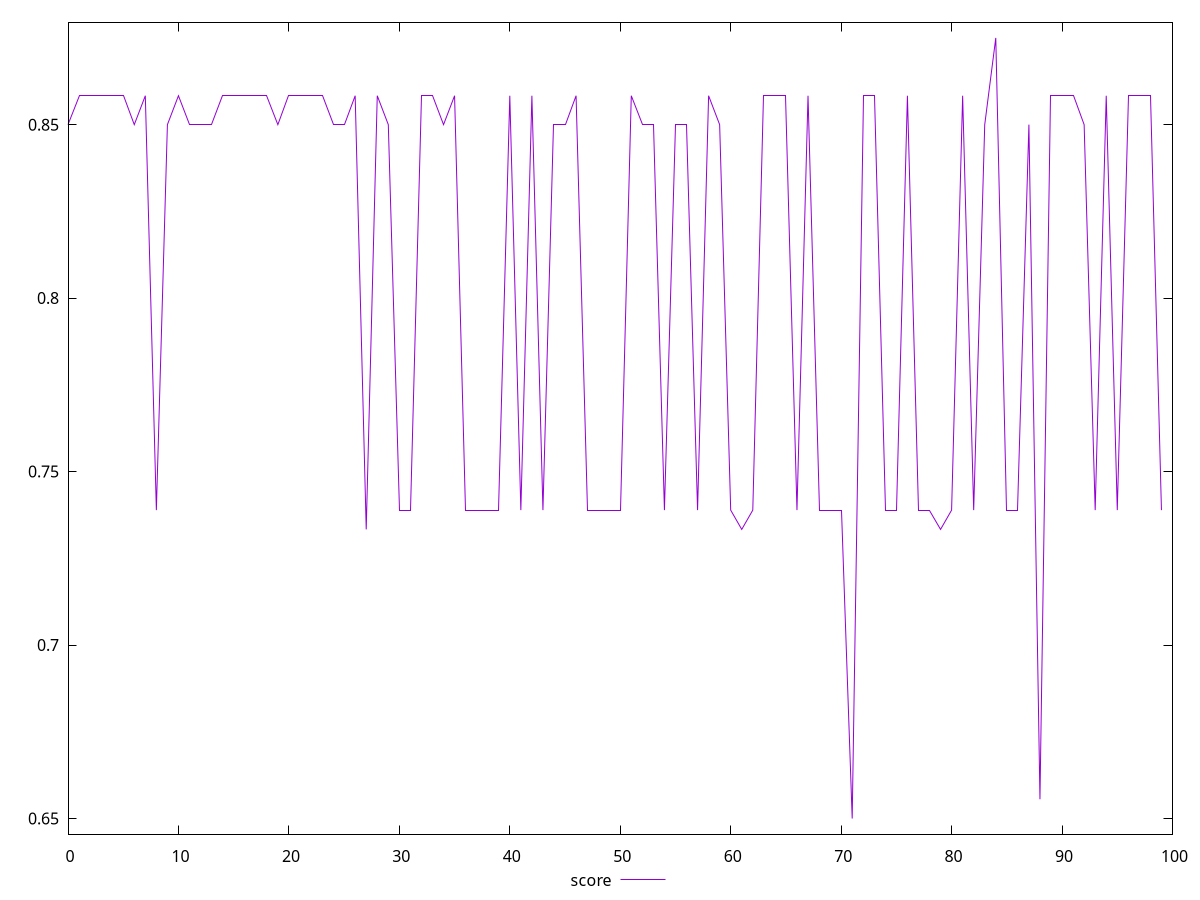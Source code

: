 reset
set terminal svg size 640, 490 enhanced background rgb 'white'
set output "reprap/uses-http2/samples/pages+cached+nointeractive/score/values.svg"

$score <<EOF
0 0.85
1 0.8583333333333334
2 0.8583333333333334
3 0.8583333333333334
4 0.8583333333333334
5 0.8583333333333334
6 0.85
7 0.8583333333333334
8 0.7388888888888889
9 0.85
10 0.8583333333333334
11 0.85
12 0.85
13 0.85
14 0.8583333333333334
15 0.8583333333333334
16 0.8583333333333334
17 0.8583333333333334
18 0.8583333333333334
19 0.85
20 0.8583333333333334
21 0.8583333333333334
22 0.8583333333333334
23 0.8583333333333334
24 0.85
25 0.85
26 0.8583333333333334
27 0.7333333333333333
28 0.8583333333333334
29 0.85
30 0.7388888888888889
31 0.7388888888888889
32 0.8583333333333334
33 0.8583333333333334
34 0.85
35 0.8583333333333334
36 0.7388888888888889
37 0.7388888888888889
38 0.7388888888888889
39 0.7388888888888889
40 0.8583333333333334
41 0.7388888888888889
42 0.8583333333333334
43 0.7388888888888889
44 0.85
45 0.85
46 0.8583333333333334
47 0.7388888888888889
48 0.7388888888888889
49 0.7388888888888889
50 0.7388888888888889
51 0.8583333333333334
52 0.85
53 0.85
54 0.7388888888888889
55 0.85
56 0.85
57 0.7388888888888889
58 0.8583333333333334
59 0.85
60 0.7388888888888889
61 0.7333333333333333
62 0.7388888888888889
63 0.8583333333333334
64 0.8583333333333334
65 0.8583333333333334
66 0.7388888888888889
67 0.8583333333333334
68 0.7388888888888889
69 0.7388888888888889
70 0.7388888888888889
71 0.65
72 0.8583333333333334
73 0.8583333333333334
74 0.7388888888888889
75 0.7388888888888889
76 0.8583333333333334
77 0.7388888888888889
78 0.7388888888888889
79 0.7333333333333333
80 0.7388888888888889
81 0.8583333333333334
82 0.7388888888888889
83 0.85
84 0.875
85 0.7388888888888889
86 0.7388888888888889
87 0.85
88 0.6555555555555556
89 0.8583333333333334
90 0.8583333333333334
91 0.8583333333333334
92 0.85
93 0.7388888888888889
94 0.8583333333333334
95 0.7388888888888889
96 0.8583333333333334
97 0.8583333333333334
98 0.8583333333333334
99 0.7388888888888889
EOF

set key outside below
set yrange [0.6455000000000001:0.8795]

plot \
  $score title "score" with line, \


reset